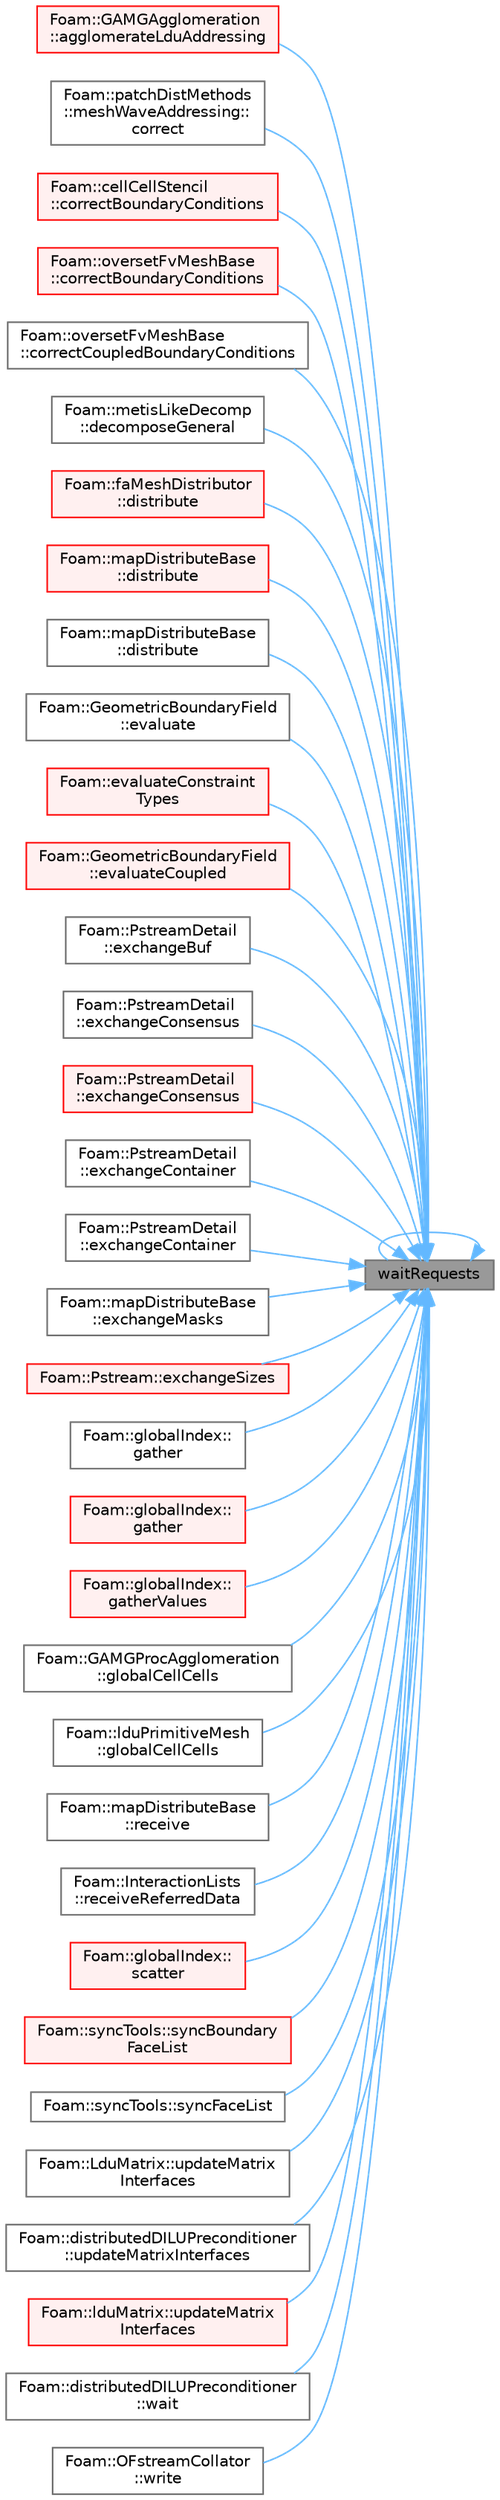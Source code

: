 digraph "waitRequests"
{
 // LATEX_PDF_SIZE
  bgcolor="transparent";
  edge [fontname=Helvetica,fontsize=10,labelfontname=Helvetica,labelfontsize=10];
  node [fontname=Helvetica,fontsize=10,shape=box,height=0.2,width=0.4];
  rankdir="RL";
  Node1 [id="Node000001",label="waitRequests",height=0.2,width=0.4,color="gray40", fillcolor="grey60", style="filled", fontcolor="black",tooltip=" "];
  Node1 -> Node2 [id="edge1_Node000001_Node000002",dir="back",color="steelblue1",style="solid",tooltip=" "];
  Node2 [id="Node000002",label="Foam::GAMGAgglomeration\l::agglomerateLduAddressing",height=0.2,width=0.4,color="red", fillcolor="#FFF0F0", style="filled",URL="$classFoam_1_1GAMGAgglomeration.html#a1f8676d38e3715d5330beb58b7883c90",tooltip=" "];
  Node1 -> Node5 [id="edge2_Node000001_Node000005",dir="back",color="steelblue1",style="solid",tooltip=" "];
  Node5 [id="Node000005",label="Foam::patchDistMethods\l::meshWaveAddressing::\lcorrect",height=0.2,width=0.4,color="grey40", fillcolor="white", style="filled",URL="$classFoam_1_1patchDistMethods_1_1meshWaveAddressing.html#a612bb420e07dbe61608dafebdebbaf8a",tooltip=" "];
  Node1 -> Node6 [id="edge3_Node000001_Node000006",dir="back",color="steelblue1",style="solid",tooltip=" "];
  Node6 [id="Node000006",label="Foam::cellCellStencil\l::correctBoundaryConditions",height=0.2,width=0.4,color="red", fillcolor="#FFF0F0", style="filled",URL="$classFoam_1_1cellCellStencil.html#a25e8c7ed7e37e00c651c3cf3b59f508f",tooltip=" "];
  Node1 -> Node10 [id="edge4_Node000001_Node000010",dir="back",color="steelblue1",style="solid",tooltip=" "];
  Node10 [id="Node000010",label="Foam::oversetFvMeshBase\l::correctBoundaryConditions",height=0.2,width=0.4,color="red", fillcolor="#FFF0F0", style="filled",URL="$classFoam_1_1oversetFvMeshBase.html#ace920cd3768fcaae92b814ff2ade1de1",tooltip=" "];
  Node1 -> Node20 [id="edge5_Node000001_Node000020",dir="back",color="steelblue1",style="solid",tooltip=" "];
  Node20 [id="Node000020",label="Foam::oversetFvMeshBase\l::correctCoupledBoundaryConditions",height=0.2,width=0.4,color="grey40", fillcolor="white", style="filled",URL="$classFoam_1_1oversetFvMeshBase.html#ad1dfe84b8ae7590a0d122649e958d9ee",tooltip=" "];
  Node1 -> Node21 [id="edge6_Node000001_Node000021",dir="back",color="steelblue1",style="solid",tooltip=" "];
  Node21 [id="Node000021",label="Foam::metisLikeDecomp\l::decomposeGeneral",height=0.2,width=0.4,color="grey40", fillcolor="white", style="filled",URL="$classFoam_1_1metisLikeDecomp.html#ade7fcefea26c062a77ede6094665448f",tooltip=" "];
  Node1 -> Node22 [id="edge7_Node000001_Node000022",dir="back",color="steelblue1",style="solid",tooltip=" "];
  Node22 [id="Node000022",label="Foam::faMeshDistributor\l::distribute",height=0.2,width=0.4,color="red", fillcolor="#FFF0F0", style="filled",URL="$classFoam_1_1faMeshDistributor.html#a4a33c145bf6c619b3b41302477a3dbfe",tooltip=" "];
  Node1 -> Node24 [id="edge8_Node000001_Node000024",dir="back",color="steelblue1",style="solid",tooltip=" "];
  Node24 [id="Node000024",label="Foam::mapDistributeBase\l::distribute",height=0.2,width=0.4,color="red", fillcolor="#FFF0F0", style="filled",URL="$classFoam_1_1mapDistributeBase.html#adfb7f7cab080e230c5604f22c2ec89ff",tooltip=" "];
  Node1 -> Node34 [id="edge9_Node000001_Node000034",dir="back",color="steelblue1",style="solid",tooltip=" "];
  Node34 [id="Node000034",label="Foam::mapDistributeBase\l::distribute",height=0.2,width=0.4,color="grey40", fillcolor="white", style="filled",URL="$classFoam_1_1mapDistributeBase.html#ad935c2719730bbe84c9a89b6e91bce5a",tooltip=" "];
  Node1 -> Node35 [id="edge10_Node000001_Node000035",dir="back",color="steelblue1",style="solid",tooltip=" "];
  Node35 [id="Node000035",label="Foam::GeometricBoundaryField\l::evaluate",height=0.2,width=0.4,color="grey40", fillcolor="white", style="filled",URL="$classFoam_1_1GeometricBoundaryField.html#a640eb3c435abcfe65e13558fc738b915",tooltip=" "];
  Node1 -> Node36 [id="edge11_Node000001_Node000036",dir="back",color="steelblue1",style="solid",tooltip=" "];
  Node36 [id="Node000036",label="Foam::evaluateConstraint\lTypes",height=0.2,width=0.4,color="red", fillcolor="#FFF0F0", style="filled",URL="$namespaceFoam.html#a7c963bc20eaa8de1351e13dedd75801a",tooltip=" "];
  Node1 -> Node38 [id="edge12_Node000001_Node000038",dir="back",color="steelblue1",style="solid",tooltip=" "];
  Node38 [id="Node000038",label="Foam::GeometricBoundaryField\l::evaluateCoupled",height=0.2,width=0.4,color="red", fillcolor="#FFF0F0", style="filled",URL="$classFoam_1_1GeometricBoundaryField.html#a557b91b57c52fdf6d8da5e734022747d",tooltip=" "];
  Node1 -> Node45 [id="edge13_Node000001_Node000045",dir="back",color="steelblue1",style="solid",tooltip=" "];
  Node45 [id="Node000045",label="Foam::PstreamDetail\l::exchangeBuf",height=0.2,width=0.4,color="grey40", fillcolor="white", style="filled",URL="$namespaceFoam_1_1PstreamDetail.html#a888a39db8b23e446561245b14b3be2f4",tooltip=" "];
  Node1 -> Node46 [id="edge14_Node000001_Node000046",dir="back",color="steelblue1",style="solid",tooltip=" "];
  Node46 [id="Node000046",label="Foam::PstreamDetail\l::exchangeConsensus",height=0.2,width=0.4,color="grey40", fillcolor="white", style="filled",URL="$namespaceFoam_1_1PstreamDetail.html#a290daec6721dcc73e18585dd63411296",tooltip=" "];
  Node1 -> Node47 [id="edge15_Node000001_Node000047",dir="back",color="steelblue1",style="solid",tooltip=" "];
  Node47 [id="Node000047",label="Foam::PstreamDetail\l::exchangeConsensus",height=0.2,width=0.4,color="red", fillcolor="#FFF0F0", style="filled",URL="$namespaceFoam_1_1PstreamDetail.html#afe83de1d422bb3e240090bc44126b104",tooltip=" "];
  Node1 -> Node50 [id="edge16_Node000001_Node000050",dir="back",color="steelblue1",style="solid",tooltip=" "];
  Node50 [id="Node000050",label="Foam::PstreamDetail\l::exchangeContainer",height=0.2,width=0.4,color="grey40", fillcolor="white", style="filled",URL="$namespaceFoam_1_1PstreamDetail.html#a7c4d8de05c8b154709421d3840f97d43",tooltip=" "];
  Node1 -> Node51 [id="edge17_Node000001_Node000051",dir="back",color="steelblue1",style="solid",tooltip=" "];
  Node51 [id="Node000051",label="Foam::PstreamDetail\l::exchangeContainer",height=0.2,width=0.4,color="grey40", fillcolor="white", style="filled",URL="$namespaceFoam_1_1PstreamDetail.html#a8edbf6a7504dda4b112404138d4dd6f3",tooltip=" "];
  Node1 -> Node52 [id="edge18_Node000001_Node000052",dir="back",color="steelblue1",style="solid",tooltip=" "];
  Node52 [id="Node000052",label="Foam::mapDistributeBase\l::exchangeMasks",height=0.2,width=0.4,color="grey40", fillcolor="white", style="filled",URL="$classFoam_1_1mapDistributeBase.html#ac6e864389776bcc69e30a75f0655ad1d",tooltip=" "];
  Node1 -> Node53 [id="edge19_Node000001_Node000053",dir="back",color="steelblue1",style="solid",tooltip=" "];
  Node53 [id="Node000053",label="Foam::Pstream::exchangeSizes",height=0.2,width=0.4,color="red", fillcolor="#FFF0F0", style="filled",URL="$classFoam_1_1Pstream.html#afdd9bee35c1e4d0f4d7094d637f850a0",tooltip=" "];
  Node1 -> Node55 [id="edge20_Node000001_Node000055",dir="back",color="steelblue1",style="solid",tooltip=" "];
  Node55 [id="Node000055",label="Foam::globalIndex::\lgather",height=0.2,width=0.4,color="grey40", fillcolor="white", style="filled",URL="$classFoam_1_1globalIndex.html#a1f5b2b254134fa4361b2be94c9437813",tooltip=" "];
  Node1 -> Node56 [id="edge21_Node000001_Node000056",dir="back",color="steelblue1",style="solid",tooltip=" "];
  Node56 [id="Node000056",label="Foam::globalIndex::\lgather",height=0.2,width=0.4,color="red", fillcolor="#FFF0F0", style="filled",URL="$classFoam_1_1globalIndex.html#a75482eae7e41c5ccd2c3600605e760d6",tooltip=" "];
  Node1 -> Node78 [id="edge22_Node000001_Node000078",dir="back",color="steelblue1",style="solid",tooltip=" "];
  Node78 [id="Node000078",label="Foam::globalIndex::\lgatherValues",height=0.2,width=0.4,color="red", fillcolor="#FFF0F0", style="filled",URL="$classFoam_1_1globalIndex.html#ae71eec9234fb97c97683d231b6f8063a",tooltip=" "];
  Node1 -> Node79 [id="edge23_Node000001_Node000079",dir="back",color="steelblue1",style="solid",tooltip=" "];
  Node79 [id="Node000079",label="Foam::GAMGProcAgglomeration\l::globalCellCells",height=0.2,width=0.4,color="grey40", fillcolor="white", style="filled",URL="$classFoam_1_1GAMGProcAgglomeration.html#a59b7daeb97bb6479a59cdeacff965dc5",tooltip=" "];
  Node1 -> Node80 [id="edge24_Node000001_Node000080",dir="back",color="steelblue1",style="solid",tooltip=" "];
  Node80 [id="Node000080",label="Foam::lduPrimitiveMesh\l::globalCellCells",height=0.2,width=0.4,color="grey40", fillcolor="white", style="filled",URL="$classFoam_1_1lduPrimitiveMesh.html#a2961e325df1c17c3e58594fb1a57b963",tooltip=" "];
  Node1 -> Node81 [id="edge25_Node000001_Node000081",dir="back",color="steelblue1",style="solid",tooltip=" "];
  Node81 [id="Node000081",label="Foam::mapDistributeBase\l::receive",height=0.2,width=0.4,color="grey40", fillcolor="white", style="filled",URL="$classFoam_1_1mapDistributeBase.html#ad29a94eecc10ff190dfbecf94d7df47a",tooltip=" "];
  Node1 -> Node82 [id="edge26_Node000001_Node000082",dir="back",color="steelblue1",style="solid",tooltip=" "];
  Node82 [id="Node000082",label="Foam::InteractionLists\l::receiveReferredData",height=0.2,width=0.4,color="grey40", fillcolor="white", style="filled",URL="$classFoam_1_1InteractionLists.html#aff082453299ff77f14f900842bdc6135",tooltip=" "];
  Node1 -> Node83 [id="edge27_Node000001_Node000083",dir="back",color="steelblue1",style="solid",tooltip=" "];
  Node83 [id="Node000083",label="Foam::globalIndex::\lscatter",height=0.2,width=0.4,color="red", fillcolor="#FFF0F0", style="filled",URL="$classFoam_1_1globalIndex.html#a79bddb85882a1d570caa5f9143ef72e8",tooltip=" "];
  Node1 -> Node86 [id="edge28_Node000001_Node000086",dir="back",color="steelblue1",style="solid",tooltip=" "];
  Node86 [id="Node000086",label="Foam::syncTools::syncBoundary\lFaceList",height=0.2,width=0.4,color="red", fillcolor="#FFF0F0", style="filled",URL="$classFoam_1_1syncTools.html#a61988484ac2118dcd435a7d034d3a1aa",tooltip=" "];
  Node1 -> Node206 [id="edge29_Node000001_Node000206",dir="back",color="steelblue1",style="solid",tooltip=" "];
  Node206 [id="Node000206",label="Foam::syncTools::syncFaceList",height=0.2,width=0.4,color="grey40", fillcolor="white", style="filled",URL="$classFoam_1_1syncTools.html#afa9239c4d180f9ee86b3cf0aa59baaa7",tooltip=" "];
  Node1 -> Node207 [id="edge30_Node000001_Node000207",dir="back",color="steelblue1",style="solid",tooltip=" "];
  Node207 [id="Node000207",label="Foam::LduMatrix::updateMatrix\lInterfaces",height=0.2,width=0.4,color="grey40", fillcolor="white", style="filled",URL="$classFoam_1_1LduMatrix.html#a4e6b0c2617dc86fffb12f22aa6a267f0",tooltip=" "];
  Node1 -> Node208 [id="edge31_Node000001_Node000208",dir="back",color="steelblue1",style="solid",tooltip=" "];
  Node208 [id="Node000208",label="Foam::distributedDILUPreconditioner\l::updateMatrixInterfaces",height=0.2,width=0.4,color="grey40", fillcolor="white", style="filled",URL="$classFoam_1_1distributedDILUPreconditioner.html#a6938da63dd16bb7ac46d1978cb073086",tooltip=" "];
  Node1 -> Node209 [id="edge32_Node000001_Node000209",dir="back",color="steelblue1",style="solid",tooltip=" "];
  Node209 [id="Node000209",label="Foam::lduMatrix::updateMatrix\lInterfaces",height=0.2,width=0.4,color="red", fillcolor="#FFF0F0", style="filled",URL="$classFoam_1_1lduMatrix.html#afc4b5ff9ffc952ff96e5b9769e458fd8",tooltip=" "];
  Node1 -> Node214 [id="edge33_Node000001_Node000214",dir="back",color="steelblue1",style="solid",tooltip=" "];
  Node214 [id="Node000214",label="Foam::distributedDILUPreconditioner\l::wait",height=0.2,width=0.4,color="grey40", fillcolor="white", style="filled",URL="$classFoam_1_1distributedDILUPreconditioner.html#afd269b7d7f303c711b2c90aabba42aac",tooltip=" "];
  Node1 -> Node1 [id="edge34_Node000001_Node000001",dir="back",color="steelblue1",style="solid",tooltip=" "];
  Node1 -> Node215 [id="edge35_Node000001_Node000215",dir="back",color="steelblue1",style="solid",tooltip=" "];
  Node215 [id="Node000215",label="Foam::OFstreamCollator\l::write",height=0.2,width=0.4,color="grey40", fillcolor="white", style="filled",URL="$classFoam_1_1OFstreamCollator.html#ae2976a75dfc96caf82a37c816090065a",tooltip=" "];
}
